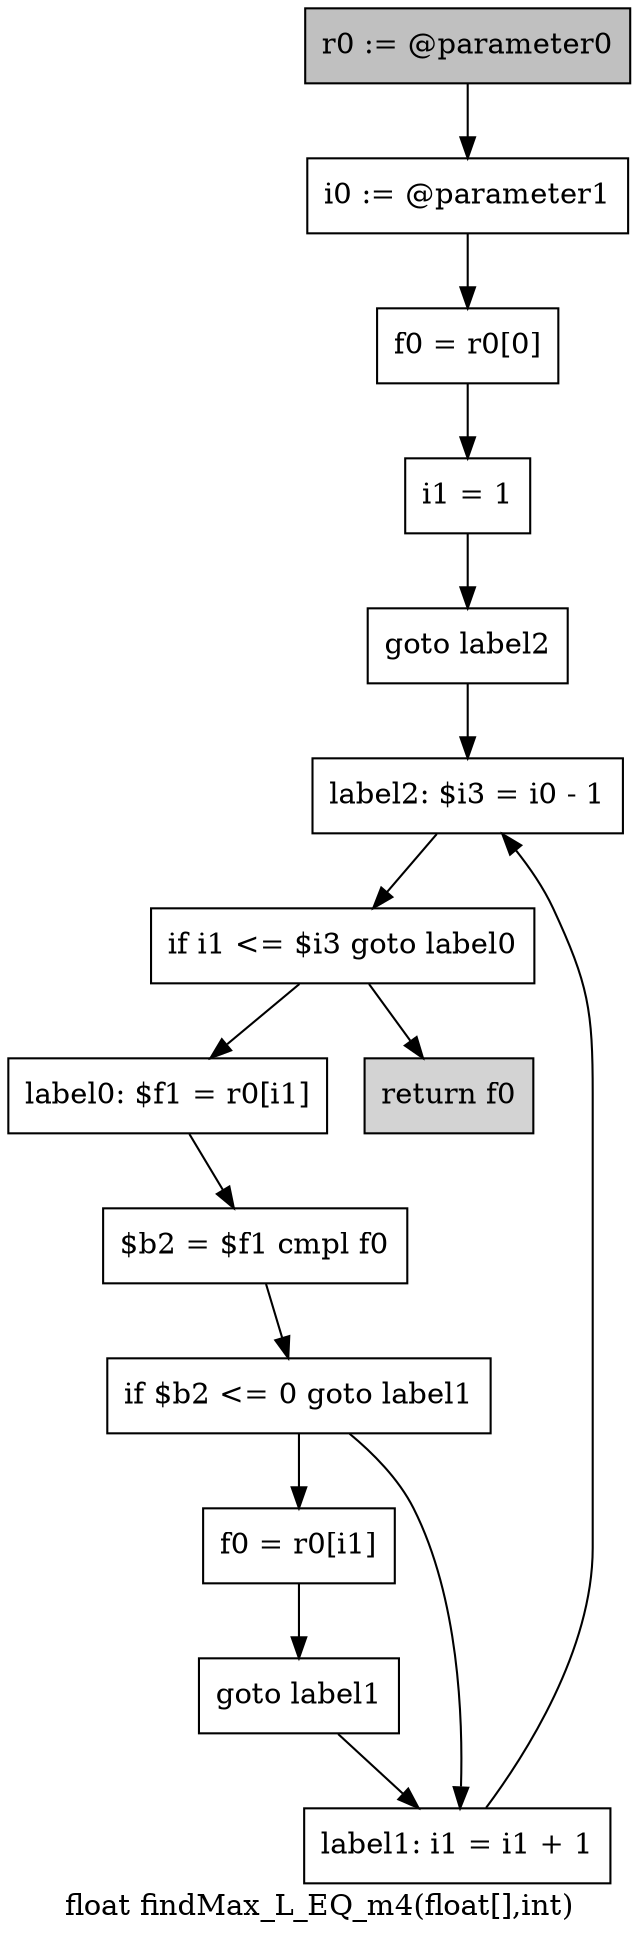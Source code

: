 digraph "float findMax_L_EQ_m4(float[],int)" {
    label="float findMax_L_EQ_m4(float[],int)";
    node [shape=box];
    "0" [style=filled,fillcolor=gray,label="r0 := @parameter0",];
    "1" [label="i0 := @parameter1",];
    "0"->"1";
    "2" [label="f0 = r0[0]",];
    "1"->"2";
    "3" [label="i1 = 1",];
    "2"->"3";
    "4" [label="goto label2",];
    "3"->"4";
    "11" [label="label2: $i3 = i0 - 1",];
    "4"->"11";
    "5" [label="label0: $f1 = r0[i1]",];
    "6" [label="$b2 = $f1 cmpl f0",];
    "5"->"6";
    "7" [label="if $b2 <= 0 goto label1",];
    "6"->"7";
    "8" [label="f0 = r0[i1]",];
    "7"->"8";
    "10" [label="label1: i1 = i1 + 1",];
    "7"->"10";
    "9" [label="goto label1",];
    "8"->"9";
    "9"->"10";
    "10"->"11";
    "12" [label="if i1 <= $i3 goto label0",];
    "11"->"12";
    "12"->"5";
    "13" [style=filled,fillcolor=lightgray,label="return f0",];
    "12"->"13";
}
